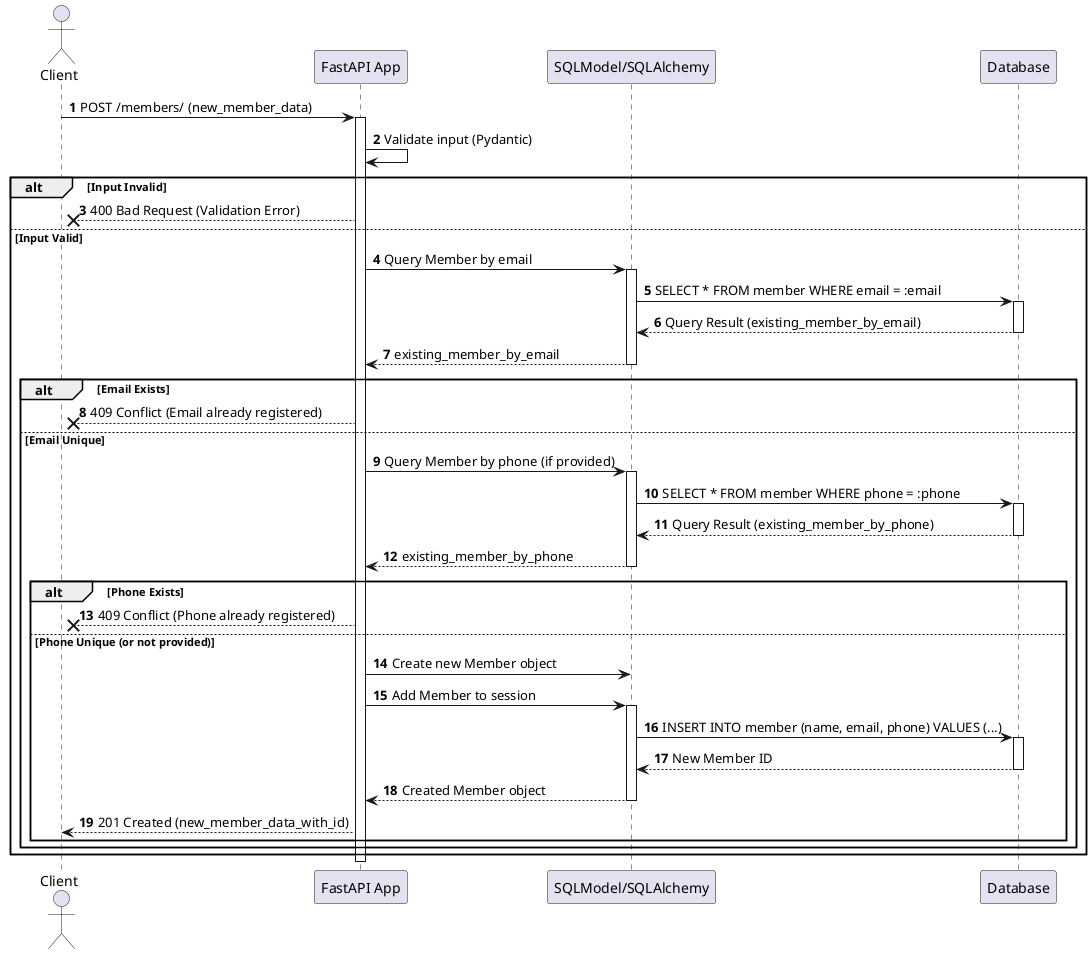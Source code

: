 @startuml
autonumber
actor Client
participant "FastAPI App" as API
participant "SQLModel/SQLAlchemy" as ORM
participant "Database" as DB

Client -> API: POST /members/ (new_member_data)
activate API

API -> API: Validate input (Pydantic)
alt Input Invalid
    API --x Client: 400 Bad Request (Validation Error)
else Input Valid
    API -> ORM: Query Member by email
    activate ORM
    ORM -> DB: SELECT * FROM member WHERE email = :email
    activate DB
    DB --> ORM: Query Result (existing_member_by_email)
    deactivate DB
    ORM --> API: existing_member_by_email
    deactivate ORM

    alt Email Exists
        API --x Client: 409 Conflict (Email already registered)
    else Email Unique
        API -> ORM: Query Member by phone (if provided)
        activate ORM
        ORM -> DB: SELECT * FROM member WHERE phone = :phone
        activate DB
        DB --> ORM: Query Result (existing_member_by_phone)
        deactivate DB
        ORM --> API: existing_member_by_phone
        deactivate ORM

        alt Phone Exists
            API --x Client: 409 Conflict (Phone already registered)
        else Phone Unique (or not provided)
            API -> ORM: Create new Member object
            API -> ORM: Add Member to session
            activate ORM
            ORM -> DB: INSERT INTO member (name, email, phone) VALUES (...)
            activate DB
            DB --> ORM: New Member ID
            deactivate DB
            ORM --> API: Created Member object
            deactivate ORM
            API --> Client: 201 Created (new_member_data_with_id)
        end
    end
end
deactivate API
@enduml

